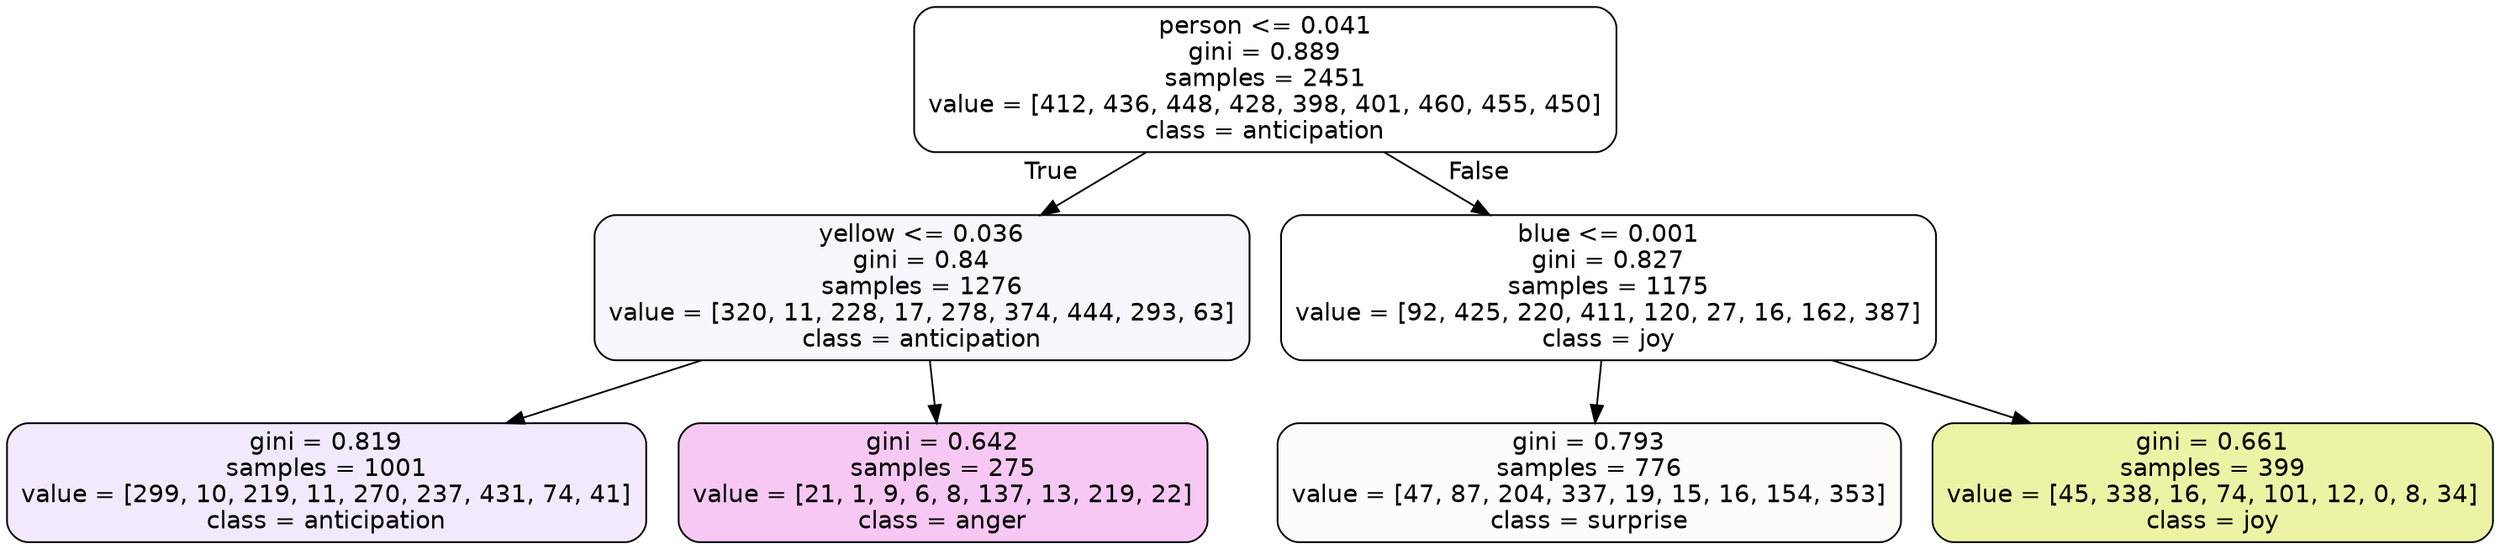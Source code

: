 digraph Tree {
node [shape=box, style="filled, rounded", color="black", fontname=helvetica] ;
edge [fontname=helvetica] ;
0 [label="person <= 0.041\ngini = 0.889\nsamples = 2451\nvalue = [412, 436, 448, 428, 398, 401, 460, 455, 450]\nclass = anticipation", fillcolor="#8139e500"] ;
1 [label="yellow <= 0.036\ngini = 0.84\nsamples = 1276\nvalue = [320, 11, 228, 17, 278, 374, 444, 293, 63]\nclass = anticipation", fillcolor="#8139e50b"] ;
0 -> 1 [labeldistance=2.5, labelangle=45, headlabel="True"] ;
2 [label="gini = 0.819\nsamples = 1001\nvalue = [299, 10, 219, 11, 270, 237, 431, 74, 41]\nclass = anticipation", fillcolor="#8139e51a"] ;
1 -> 2 ;
3 [label="gini = 0.642\nsamples = 275\nvalue = [21, 1, 9, 6, 8, 137, 13, 219, 22]\nclass = anger", fillcolor="#e539d746"] ;
1 -> 3 ;
4 [label="blue <= 0.001\ngini = 0.827\nsamples = 1175\nvalue = [92, 425, 220, 411, 120, 27, 16, 162, 387]\nclass = joy", fillcolor="#d7e53902"] ;
0 -> 4 [labeldistance=2.5, labelangle=-45, headlabel="False"] ;
5 [label="gini = 0.793\nsamples = 776\nvalue = [47, 87, 204, 337, 19, 15, 16, 154, 353]\nclass = surprise", fillcolor="#e5396405"] ;
4 -> 5 ;
6 [label="gini = 0.661\nsamples = 399\nvalue = [45, 338, 16, 74, 101, 12, 0, 8, 34]\nclass = joy", fillcolor="#d7e53973"] ;
4 -> 6 ;
}